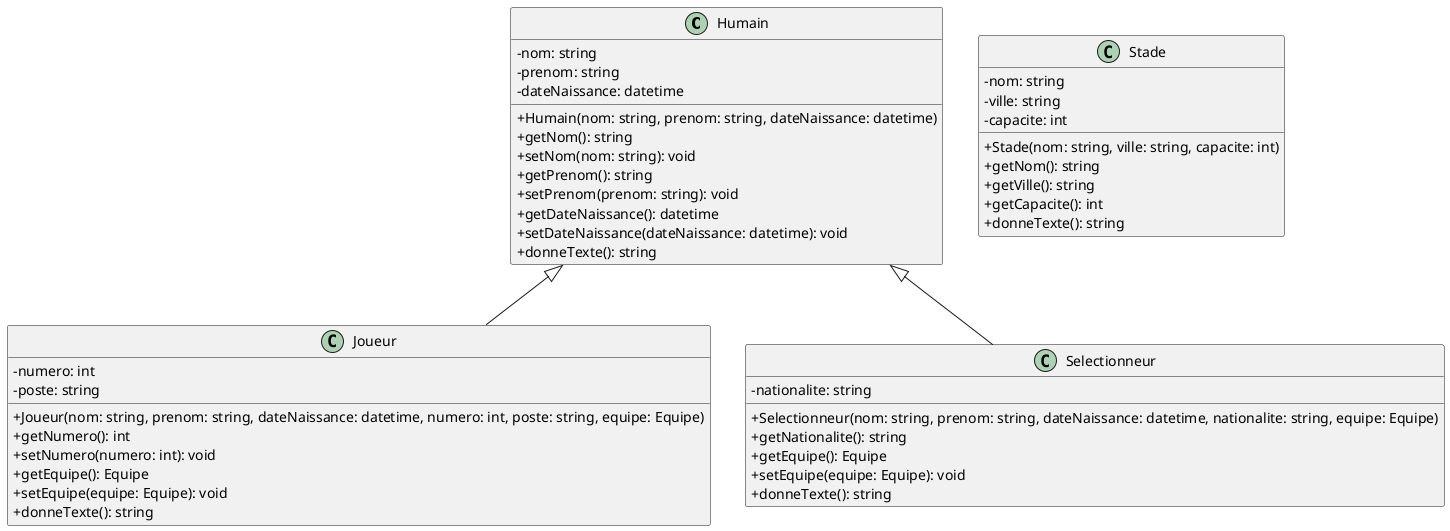 @startuml
skinparam classAttributeIconSize 0
class Humain {
 -nom: string
    -prenom: string
    -dateNaissance: datetime
    +Humain(nom: string, prenom: string, dateNaissance: datetime)
    +getNom(): string
    +setNom(nom: string): void
    +getPrenom(): string
    +setPrenom(prenom: string): void
    +getDateNaissance(): datetime
    +setDateNaissance(dateNaissance: datetime): void
    +donneTexte(): string
}
class Stade{
    -nom: string
    -ville: string
    -capacite: int
    +Stade(nom: string, ville: string, capacite: int)
    +getNom(): string
    +getVille(): string
    +getCapacite(): int
    +donneTexte(): string
}

Humain <|-- Joueur
class Joueur{
    -numero: int
    -poste: string
    +Joueur(nom: string, prenom: string, dateNaissance: datetime, numero: int, poste: string, equipe: Equipe)
    +getNumero(): int
    +setNumero(numero: int): void
    +getEquipe(): Equipe
    +setEquipe(equipe: Equipe): void
    +donneTexte(): string
}

Humain <|-- Selectionneur
class Selectionneur{
    -nationalite: string
    +Selectionneur(nom: string, prenom: string, dateNaissance: datetime, nationalite: string, equipe: Equipe)
    +getNationalite(): string
    +getEquipe(): Equipe
    +setEquipe(equipe: Equipe): void
    +donneTexte(): string
}
@enduml